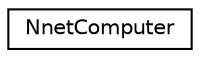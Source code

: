 digraph "Graphical Class Hierarchy"
{
  edge [fontname="Helvetica",fontsize="10",labelfontname="Helvetica",labelfontsize="10"];
  node [fontname="Helvetica",fontsize="10",shape=record];
  rankdir="LR";
  Node0 [label="NnetComputer",height=0.2,width=0.4,color="black", fillcolor="white", style="filled",URL="$classkaldi_1_1nnet2_1_1NnetComputer.html"];
}

